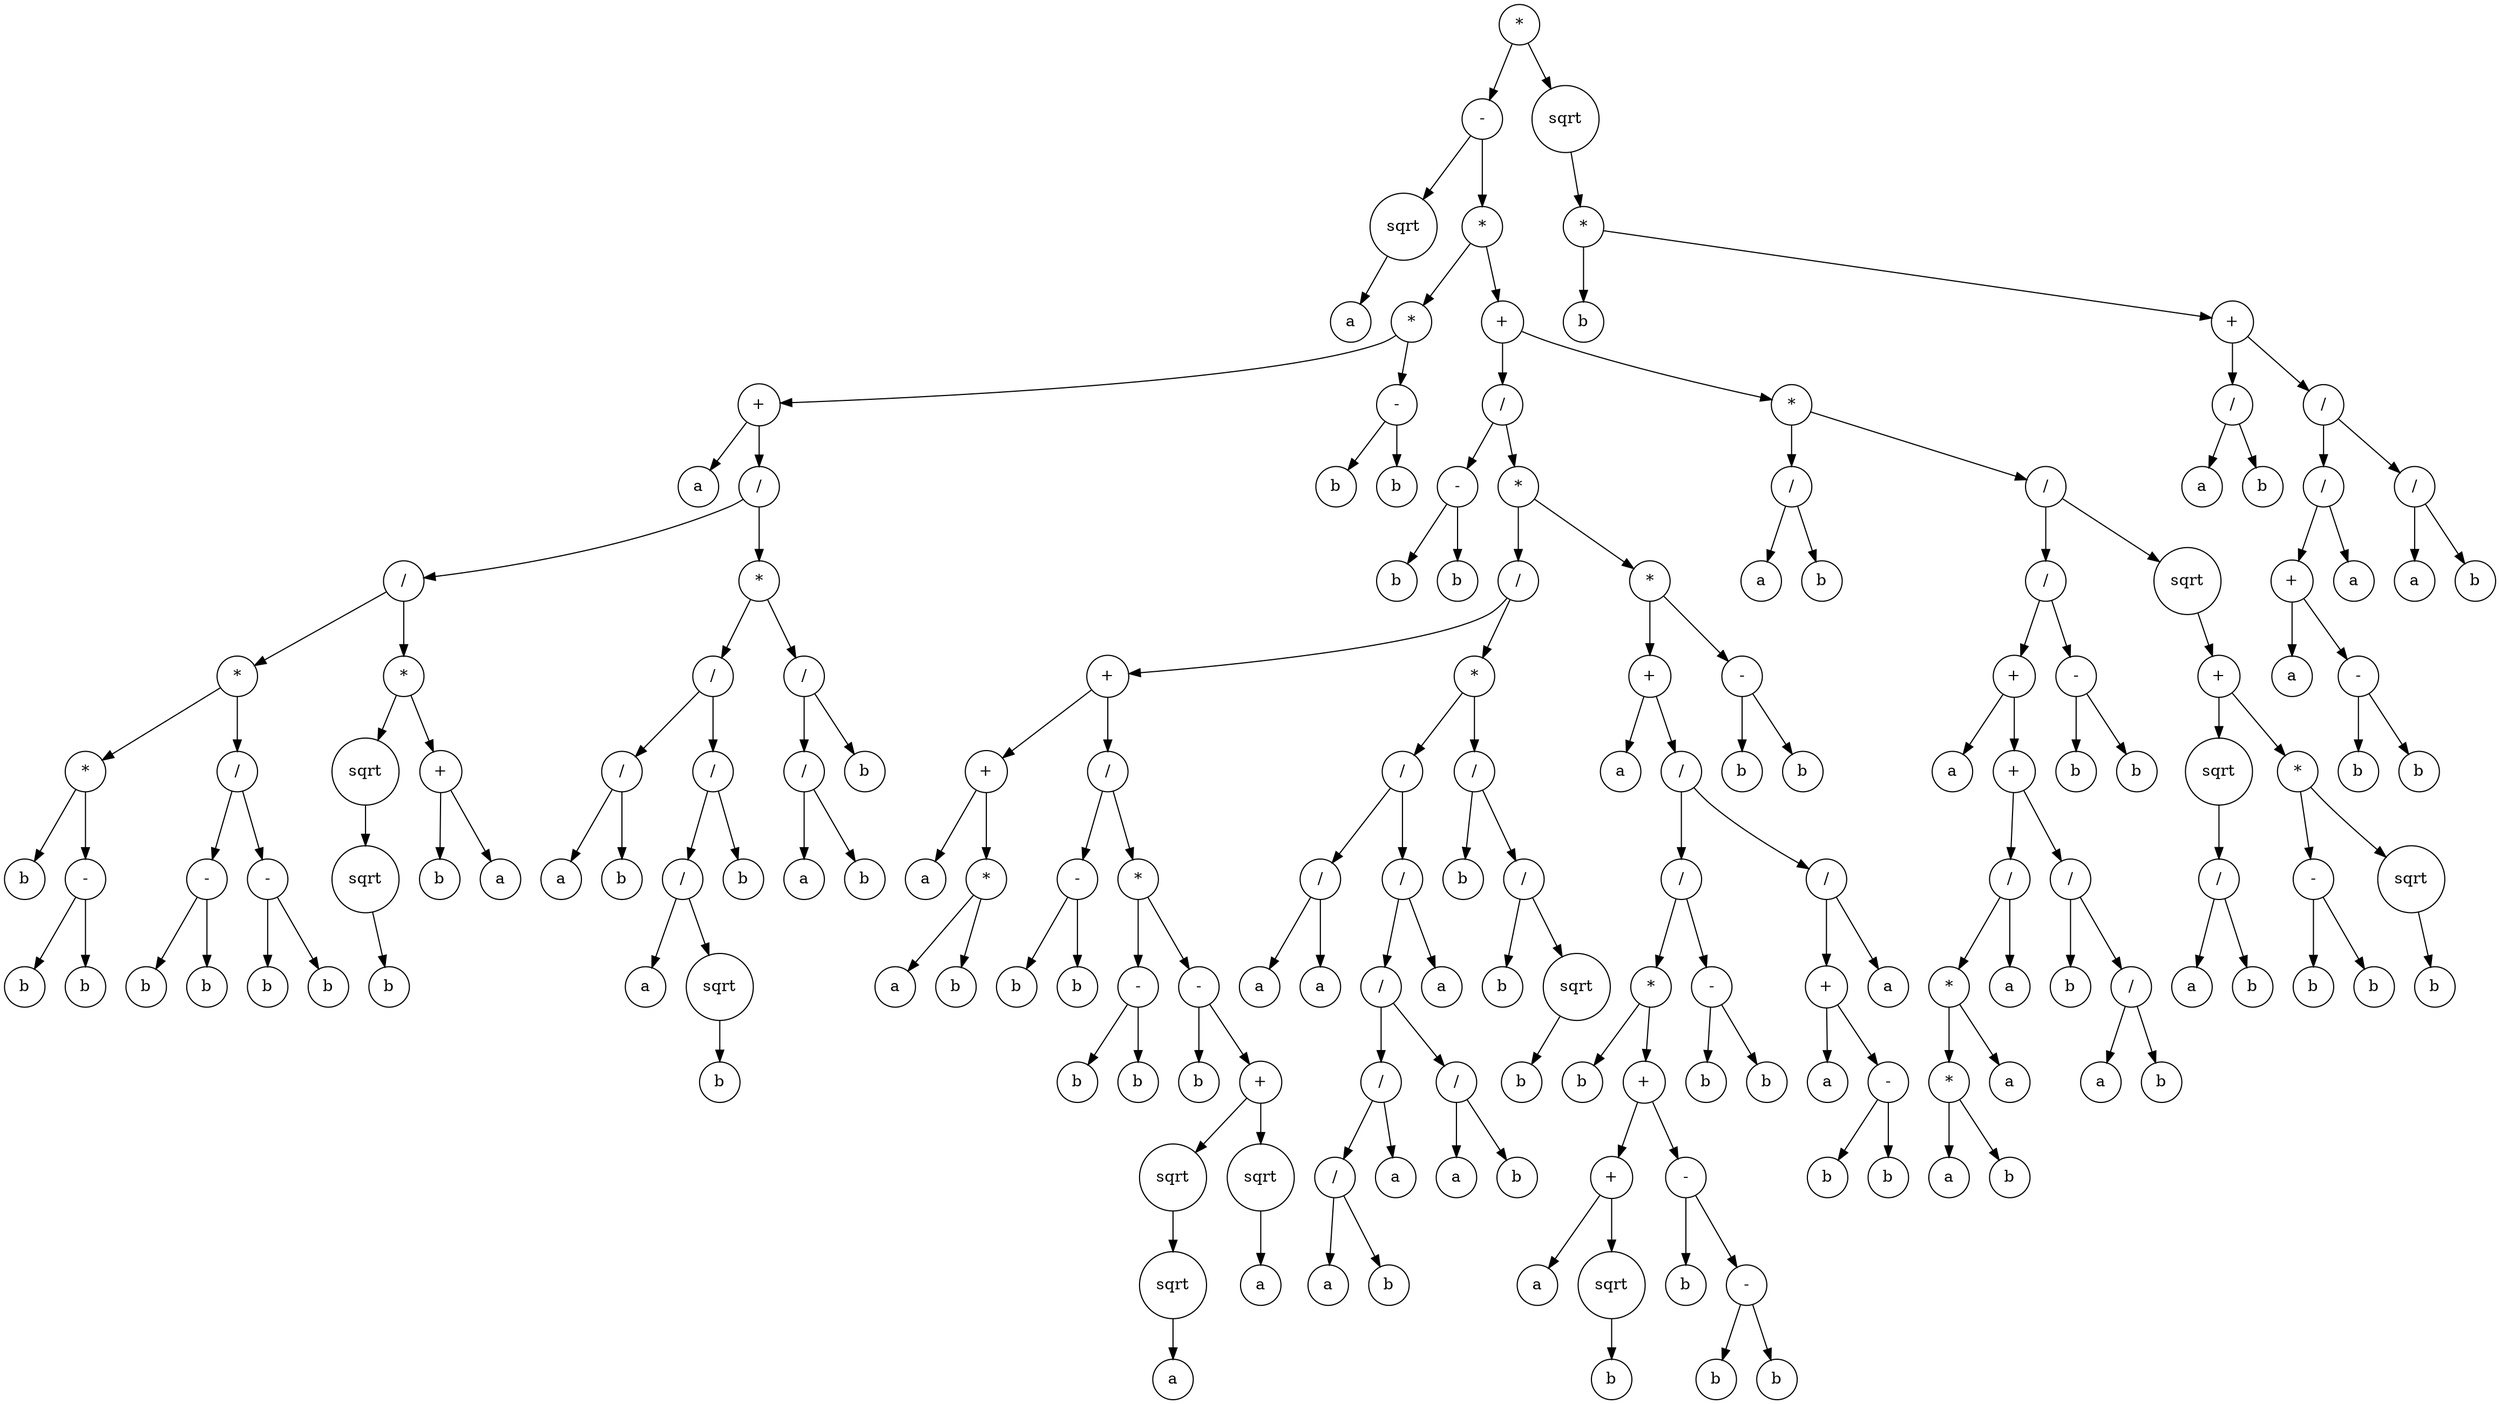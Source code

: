 digraph g {
graph [ordering=out];
node [shape=circle];
n[label = "*"];
n0[label = "-"];
n00[label = "sqrt"];
n000[label = "a"];
n00 -> n000;
n0 -> n00;
n01[label = "*"];
n010[label = "*"];
n0100[label = "+"];
n01000[label = "a"];
n0100 -> n01000;
n01001[label = "/"];
n010010[label = "/"];
n0100100[label = "*"];
n01001000[label = "*"];
n010010000[label = "b"];
n01001000 -> n010010000;
n010010001[label = "-"];
n0100100010[label = "b"];
n010010001 -> n0100100010;
n0100100011[label = "b"];
n010010001 -> n0100100011;
n01001000 -> n010010001;
n0100100 -> n01001000;
n01001001[label = "/"];
n010010010[label = "-"];
n0100100100[label = "b"];
n010010010 -> n0100100100;
n0100100101[label = "b"];
n010010010 -> n0100100101;
n01001001 -> n010010010;
n010010011[label = "-"];
n0100100110[label = "b"];
n010010011 -> n0100100110;
n0100100111[label = "b"];
n010010011 -> n0100100111;
n01001001 -> n010010011;
n0100100 -> n01001001;
n010010 -> n0100100;
n0100101[label = "*"];
n01001010[label = "sqrt"];
n010010100[label = "sqrt"];
n0100101000[label = "b"];
n010010100 -> n0100101000;
n01001010 -> n010010100;
n0100101 -> n01001010;
n01001011[label = "+"];
n010010110[label = "b"];
n01001011 -> n010010110;
n010010111[label = "a"];
n01001011 -> n010010111;
n0100101 -> n01001011;
n010010 -> n0100101;
n01001 -> n010010;
n010011[label = "*"];
n0100110[label = "/"];
n01001100[label = "/"];
n010011000[label = "a"];
n01001100 -> n010011000;
n010011001[label = "b"];
n01001100 -> n010011001;
n0100110 -> n01001100;
n01001101[label = "/"];
n010011010[label = "/"];
n0100110100[label = "a"];
n010011010 -> n0100110100;
n0100110101[label = "sqrt"];
n01001101010[label = "b"];
n0100110101 -> n01001101010;
n010011010 -> n0100110101;
n01001101 -> n010011010;
n010011011[label = "b"];
n01001101 -> n010011011;
n0100110 -> n01001101;
n010011 -> n0100110;
n0100111[label = "/"];
n01001110[label = "/"];
n010011100[label = "a"];
n01001110 -> n010011100;
n010011101[label = "b"];
n01001110 -> n010011101;
n0100111 -> n01001110;
n01001111[label = "b"];
n0100111 -> n01001111;
n010011 -> n0100111;
n01001 -> n010011;
n0100 -> n01001;
n010 -> n0100;
n0101[label = "-"];
n01010[label = "b"];
n0101 -> n01010;
n01011[label = "b"];
n0101 -> n01011;
n010 -> n0101;
n01 -> n010;
n011[label = "+"];
n0110[label = "/"];
n01100[label = "-"];
n011000[label = "b"];
n01100 -> n011000;
n011001[label = "b"];
n01100 -> n011001;
n0110 -> n01100;
n01101[label = "*"];
n011010[label = "/"];
n0110100[label = "+"];
n01101000[label = "+"];
n011010000[label = "a"];
n01101000 -> n011010000;
n011010001[label = "*"];
n0110100010[label = "a"];
n011010001 -> n0110100010;
n0110100011[label = "b"];
n011010001 -> n0110100011;
n01101000 -> n011010001;
n0110100 -> n01101000;
n01101001[label = "/"];
n011010010[label = "-"];
n0110100100[label = "b"];
n011010010 -> n0110100100;
n0110100101[label = "b"];
n011010010 -> n0110100101;
n01101001 -> n011010010;
n011010011[label = "*"];
n0110100110[label = "-"];
n01101001100[label = "b"];
n0110100110 -> n01101001100;
n01101001101[label = "b"];
n0110100110 -> n01101001101;
n011010011 -> n0110100110;
n0110100111[label = "-"];
n01101001110[label = "b"];
n0110100111 -> n01101001110;
n01101001111[label = "+"];
n011010011110[label = "sqrt"];
n0110100111100[label = "sqrt"];
n01101001111000[label = "a"];
n0110100111100 -> n01101001111000;
n011010011110 -> n0110100111100;
n01101001111 -> n011010011110;
n011010011111[label = "sqrt"];
n0110100111110[label = "a"];
n011010011111 -> n0110100111110;
n01101001111 -> n011010011111;
n0110100111 -> n01101001111;
n011010011 -> n0110100111;
n01101001 -> n011010011;
n0110100 -> n01101001;
n011010 -> n0110100;
n0110101[label = "*"];
n01101010[label = "/"];
n011010100[label = "/"];
n0110101000[label = "a"];
n011010100 -> n0110101000;
n0110101001[label = "a"];
n011010100 -> n0110101001;
n01101010 -> n011010100;
n011010101[label = "/"];
n0110101010[label = "/"];
n01101010100[label = "/"];
n011010101000[label = "/"];
n0110101010000[label = "a"];
n011010101000 -> n0110101010000;
n0110101010001[label = "b"];
n011010101000 -> n0110101010001;
n01101010100 -> n011010101000;
n011010101001[label = "a"];
n01101010100 -> n011010101001;
n0110101010 -> n01101010100;
n01101010101[label = "/"];
n011010101010[label = "a"];
n01101010101 -> n011010101010;
n011010101011[label = "b"];
n01101010101 -> n011010101011;
n0110101010 -> n01101010101;
n011010101 -> n0110101010;
n0110101011[label = "a"];
n011010101 -> n0110101011;
n01101010 -> n011010101;
n0110101 -> n01101010;
n01101011[label = "/"];
n011010110[label = "b"];
n01101011 -> n011010110;
n011010111[label = "/"];
n0110101110[label = "b"];
n011010111 -> n0110101110;
n0110101111[label = "sqrt"];
n01101011110[label = "b"];
n0110101111 -> n01101011110;
n011010111 -> n0110101111;
n01101011 -> n011010111;
n0110101 -> n01101011;
n011010 -> n0110101;
n01101 -> n011010;
n011011[label = "*"];
n0110110[label = "+"];
n01101100[label = "a"];
n0110110 -> n01101100;
n01101101[label = "/"];
n011011010[label = "/"];
n0110110100[label = "*"];
n01101101000[label = "b"];
n0110110100 -> n01101101000;
n01101101001[label = "+"];
n011011010010[label = "+"];
n0110110100100[label = "a"];
n011011010010 -> n0110110100100;
n0110110100101[label = "sqrt"];
n01101101001010[label = "b"];
n0110110100101 -> n01101101001010;
n011011010010 -> n0110110100101;
n01101101001 -> n011011010010;
n011011010011[label = "-"];
n0110110100110[label = "b"];
n011011010011 -> n0110110100110;
n0110110100111[label = "-"];
n01101101001110[label = "b"];
n0110110100111 -> n01101101001110;
n01101101001111[label = "b"];
n0110110100111 -> n01101101001111;
n011011010011 -> n0110110100111;
n01101101001 -> n011011010011;
n0110110100 -> n01101101001;
n011011010 -> n0110110100;
n0110110101[label = "-"];
n01101101010[label = "b"];
n0110110101 -> n01101101010;
n01101101011[label = "b"];
n0110110101 -> n01101101011;
n011011010 -> n0110110101;
n01101101 -> n011011010;
n011011011[label = "/"];
n0110110110[label = "+"];
n01101101100[label = "a"];
n0110110110 -> n01101101100;
n01101101101[label = "-"];
n011011011010[label = "b"];
n01101101101 -> n011011011010;
n011011011011[label = "b"];
n01101101101 -> n011011011011;
n0110110110 -> n01101101101;
n011011011 -> n0110110110;
n0110110111[label = "a"];
n011011011 -> n0110110111;
n01101101 -> n011011011;
n0110110 -> n01101101;
n011011 -> n0110110;
n0110111[label = "-"];
n01101110[label = "b"];
n0110111 -> n01101110;
n01101111[label = "b"];
n0110111 -> n01101111;
n011011 -> n0110111;
n01101 -> n011011;
n0110 -> n01101;
n011 -> n0110;
n0111[label = "*"];
n01110[label = "/"];
n011100[label = "a"];
n01110 -> n011100;
n011101[label = "b"];
n01110 -> n011101;
n0111 -> n01110;
n01111[label = "/"];
n011110[label = "/"];
n0111100[label = "+"];
n01111000[label = "a"];
n0111100 -> n01111000;
n01111001[label = "+"];
n011110010[label = "/"];
n0111100100[label = "*"];
n01111001000[label = "*"];
n011110010000[label = "a"];
n01111001000 -> n011110010000;
n011110010001[label = "b"];
n01111001000 -> n011110010001;
n0111100100 -> n01111001000;
n01111001001[label = "a"];
n0111100100 -> n01111001001;
n011110010 -> n0111100100;
n0111100101[label = "a"];
n011110010 -> n0111100101;
n01111001 -> n011110010;
n011110011[label = "/"];
n0111100110[label = "b"];
n011110011 -> n0111100110;
n0111100111[label = "/"];
n01111001110[label = "a"];
n0111100111 -> n01111001110;
n01111001111[label = "b"];
n0111100111 -> n01111001111;
n011110011 -> n0111100111;
n01111001 -> n011110011;
n0111100 -> n01111001;
n011110 -> n0111100;
n0111101[label = "-"];
n01111010[label = "b"];
n0111101 -> n01111010;
n01111011[label = "b"];
n0111101 -> n01111011;
n011110 -> n0111101;
n01111 -> n011110;
n011111[label = "sqrt"];
n0111110[label = "+"];
n01111100[label = "sqrt"];
n011111000[label = "/"];
n0111110000[label = "a"];
n011111000 -> n0111110000;
n0111110001[label = "b"];
n011111000 -> n0111110001;
n01111100 -> n011111000;
n0111110 -> n01111100;
n01111101[label = "*"];
n011111010[label = "-"];
n0111110100[label = "b"];
n011111010 -> n0111110100;
n0111110101[label = "b"];
n011111010 -> n0111110101;
n01111101 -> n011111010;
n011111011[label = "sqrt"];
n0111110110[label = "b"];
n011111011 -> n0111110110;
n01111101 -> n011111011;
n0111110 -> n01111101;
n011111 -> n0111110;
n01111 -> n011111;
n0111 -> n01111;
n011 -> n0111;
n01 -> n011;
n0 -> n01;
n -> n0;
n1[label = "sqrt"];
n10[label = "*"];
n100[label = "b"];
n10 -> n100;
n101[label = "+"];
n1010[label = "/"];
n10100[label = "a"];
n1010 -> n10100;
n10101[label = "b"];
n1010 -> n10101;
n101 -> n1010;
n1011[label = "/"];
n10110[label = "/"];
n101100[label = "+"];
n1011000[label = "a"];
n101100 -> n1011000;
n1011001[label = "-"];
n10110010[label = "b"];
n1011001 -> n10110010;
n10110011[label = "b"];
n1011001 -> n10110011;
n101100 -> n1011001;
n10110 -> n101100;
n101101[label = "a"];
n10110 -> n101101;
n1011 -> n10110;
n10111[label = "/"];
n101110[label = "a"];
n10111 -> n101110;
n101111[label = "b"];
n10111 -> n101111;
n1011 -> n10111;
n101 -> n1011;
n10 -> n101;
n1 -> n10;
n -> n1;
}
